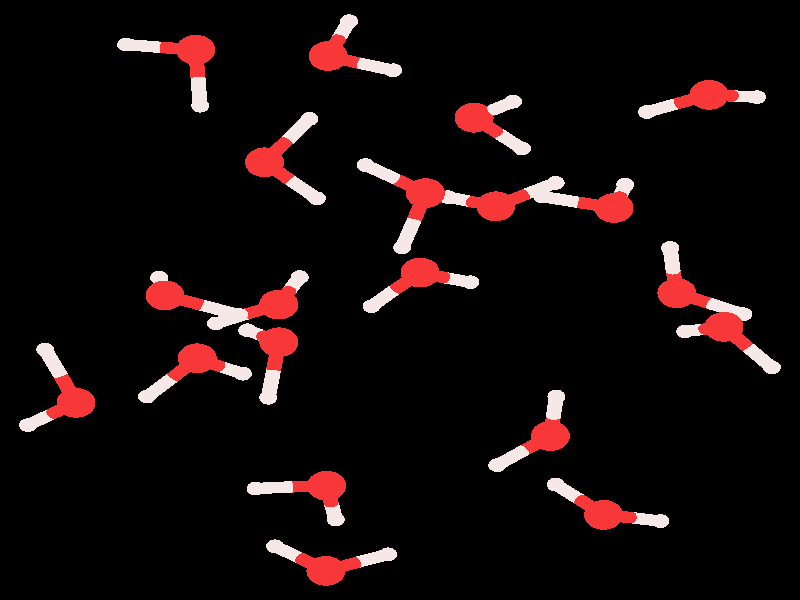 #include "colors.inc"
#include "finish.inc"

global_settings {assumed_gamma 1 max_trace_level 6}
background {color White transmit 1.0}
camera {orthographic angle 0
  right -10.69*x up 10.50*y
  direction 50.00*z
  location <0,0,50.00> look_at <0,0,0>}


light_source {<  2.00,   3.00,  40.00> color White
  area_light <0.70, 0, 0>, <0, 0.70, 0>, 3, 3
  adaptive 1 jitter}
// no fog
#declare simple = finish {phong 0.7}
#declare pale = finish {ambient 0.5 diffuse 0.85 roughness 0.001 specular 0.200 }
#declare intermediate = finish {ambient 0.3 diffuse 0.6 specular 0.1 roughness 0.04}
#declare vmd = finish {ambient 0.0 diffuse 0.65 phong 0.1 phong_size 40.0 specular 0.5 }
#declare jmol = finish {ambient 0.2 diffuse 0.6 specular 1 roughness 0.001 metallic}
#declare ase2 = finish {ambient 0.05 brilliance 3 diffuse 0.6 metallic specular 0.7 roughness 0.04 reflection 0.15}
#declare ase3 = finish {ambient 0.15 brilliance 2 diffuse 0.6 metallic specular 1.0 roughness 0.001 reflection 0.0}
#declare glass = finish {ambient 0.05 diffuse 0.3 specular 1.0 roughness 0.001}
#declare glass2 = finish {ambient 0.01 diffuse 0.3 specular 1.0 reflection 0.25 roughness 0.001}
#declare Rcell = 0.050;
#declare Rbond = 0.100;

#macro atom(LOC, R, COL, TRANS, FIN)
  sphere{LOC, R texture{pigment{color COL transmit TRANS} finish{FIN}}}
#end
#macro constrain(LOC, R, COL, TRANS FIN)
union{torus{R, Rcell rotate 45*z texture{pigment{color COL transmit TRANS} finish{FIN}}}
     torus{R, Rcell rotate -45*z texture{pigment{color COL transmit TRANS} finish{FIN}}}
     translate LOC}
#end

// no cell vertices
atom(<  0.27,   0.48,  -4.67>, 0.26, rgb <0.94, 0.04, 0.04>, 0.0, jmol) // #0
atom(<  0.94,   0.31,  -5.28>, 0.12, rgb <0.91, 0.81, 0.79>, 0.0, jmol) // #1
atom(< -0.38,  -0.11,  -5.10>, 0.12, rgb <0.91, 0.81, 0.79>, 0.0, jmol) // #2
atom(< -4.33,  -1.80,  -6.54>, 0.26, rgb <0.94, 0.04, 0.04>, 0.0, jmol) // #3
atom(< -4.97,  -2.19,  -7.20>, 0.12, rgb <0.91, 0.81, 0.79>, 0.0, jmol) // #4
atom(< -4.74,  -0.87,  -6.43>, 0.12, rgb <0.91, 0.81, 0.79>, 0.0, jmol) // #5
atom(<  2.01,  -2.38,  -9.33>, 0.26, rgb <0.94, 0.04, 0.04>, 0.0, jmol) // #6
atom(<  2.09,  -1.69,  -8.68>, 0.12, rgb <0.91, 0.81, 0.79>, 0.0, jmol) // #7
atom(<  1.30,  -2.89,  -8.91>, 0.12, rgb <0.91, 0.81, 0.79>, 0.0, jmol) // #8
atom(<  2.86,   1.61,  -0.08>, 0.26, rgb <0.94, 0.04, 0.04>, 0.0, jmol) // #9
atom(<  1.90,   1.81,  -0.07>, 0.12, rgb <0.91, 0.81, 0.79>, 0.0, jmol) // #10
atom(<  3.01,   2.02,  -0.97>, 0.12, rgb <0.91, 0.81, 0.79>, 0.0, jmol) // #11
atom(< -3.14,   0.08,   0.00>, 0.26, rgb <0.94, 0.04, 0.04>, 0.0, jmol) // #12
atom(< -3.22,   0.39,  -0.93>, 0.12, rgb <0.91, 0.81, 0.79>, 0.0, jmol) // #13
atom(< -2.15,  -0.26,  -0.11>, 0.12, rgb <0.91, 0.81, 0.79>, 0.0, jmol) // #14
atom(<  0.34,   1.87,  -0.87>, 0.26, rgb <0.94, 0.04, 0.04>, 0.0, jmol) // #15
atom(<  0.03,   0.92,  -0.72>, 0.12, rgb <0.91, 0.81, 0.79>, 0.0, jmol) // #16
atom(< -0.46,   2.36,  -0.41>, 0.12, rgb <0.91, 0.81, 0.79>, 0.0, jmol) // #17
atom(<  0.99,   3.19,  -6.44>, 0.26, rgb <0.94, 0.04, 0.04>, 0.0, jmol) // #18
atom(<  1.63,   2.65,  -6.86>, 0.12, rgb <0.91, 0.81, 0.79>, 0.0, jmol) // #19
atom(<  1.51,   3.47,  -5.64>, 0.12, rgb <0.91, 0.81, 0.79>, 0.0, jmol) // #20
atom(< -2.71,  -1.02,  -3.21>, 0.26, rgb <0.94, 0.04, 0.04>, 0.0, jmol) // #21
atom(< -3.38,  -1.69,  -3.38>, 0.12, rgb <0.91, 0.81, 0.79>, 0.0, jmol) // #22
atom(< -2.10,  -1.29,  -3.89>, 0.12, rgb <0.91, 0.81, 0.79>, 0.0, jmol) // #23
atom(<  1.28,   1.64,  -9.37>, 0.26, rgb <0.94, 0.04, 0.04>, 0.0, jmol) // #24
atom(<  2.08,   2.05,  -9.75>, 0.12, rgb <0.91, 0.81, 0.79>, 0.0, jmol) // #25
atom(<  0.64,   1.80, -10.13>, 0.12, rgb <0.91, 0.81, 0.79>, 0.0, jmol) // #26
atom(< -1.62,  -0.08,  -9.12>, 0.26, rgb <0.94, 0.04, 0.04>, 0.0, jmol) // #27
atom(< -1.34,   0.40,  -9.89>, 0.12, rgb <0.91, 0.81, 0.79>, 0.0, jmol) // #28
atom(< -2.46,  -0.41,  -9.43>, 0.12, rgb <0.91, 0.81, 0.79>, 0.0, jmol) // #29
atom(< -1.62,  -0.74,  -6.21>, 0.26, rgb <0.94, 0.04, 0.04>, 0.0, jmol) // #30
atom(< -2.04,  -0.53,  -7.08>, 0.12, rgb <0.91, 0.81, 0.79>, 0.0, jmol) // #31
atom(< -1.76,  -1.71,  -6.18>, 0.12, rgb <0.91, 0.81, 0.79>, 0.0, jmol) // #32
atom(< -0.98,  -3.25,  -1.36>, 0.26, rgb <0.94, 0.04, 0.04>, 0.0, jmol) // #33
atom(< -0.86,  -3.84,  -2.10>, 0.12, rgb <0.91, 0.81, 0.79>, 0.0, jmol) // #34
atom(< -1.93,  -3.30,  -1.13>, 0.12, rgb <0.91, 0.81, 0.79>, 0.0, jmol) // #35
atom(< -0.96,   4.27,  -8.03>, 0.26, rgb <0.94, 0.04, 0.04>, 0.0, jmol) // #36
atom(< -0.68,   4.88,  -8.74>, 0.12, rgb <0.91, 0.81, 0.79>, 0.0, jmol) // #37
atom(< -0.09,   4.02,  -7.63>, 0.12, rgb <0.91, 0.81, 0.79>, 0.0, jmol) // #38
atom(<  3.70,   0.12,  -9.42>, 0.26, rgb <0.94, 0.04, 0.04>, 0.0, jmol) // #39
atom(<  4.59,  -0.25,  -9.08>, 0.12, rgb <0.91, 0.81, 0.79>, 0.0, jmol) // #40
atom(<  3.61,   0.91,  -8.77>, 0.12, rgb <0.91, 0.81, 0.79>, 0.0, jmol) // #41
atom(< -2.73,   4.38,  -2.52>, 0.26, rgb <0.94, 0.04, 0.04>, 0.0, jmol) // #42
atom(< -2.67,   3.40,  -2.42>, 0.12, rgb <0.91, 0.81, 0.79>, 0.0, jmol) // #43
atom(< -3.66,   4.47,  -2.72>, 0.12, rgb <0.91, 0.81, 0.79>, 0.0, jmol) // #44
atom(< -0.99,  -4.74,  -3.81>, 0.26, rgb <0.94, 0.04, 0.04>, 0.0, jmol) // #45
atom(< -1.67,  -4.31,  -4.37>, 0.12, rgb <0.91, 0.81, 0.79>, 0.0, jmol) // #46
atom(< -0.16,  -4.45,  -4.24>, 0.12, rgb <0.91, 0.81, 0.79>, 0.0, jmol) // #47
atom(<  4.13,   3.59,  -2.18>, 0.26, rgb <0.94, 0.04, 0.04>, 0.0, jmol) // #48
atom(<  3.30,   3.29,  -2.61>, 0.12, rgb <0.91, 0.81, 0.79>, 0.0, jmol) // #49
atom(<  4.77,   3.55,  -2.93>, 0.12, rgb <0.91, 0.81, 0.79>, 0.0, jmol) // #50
atom(<  4.33,  -0.47,  -3.92>, 0.26, rgb <0.94, 0.04, 0.04>, 0.0, jmol) // #51
atom(<  3.81,  -0.55,  -4.71>, 0.12, rgb <0.91, 0.81, 0.79>, 0.0, jmol) // #52
atom(<  4.97,  -1.18,  -3.94>, 0.12, rgb <0.91, 0.81, 0.79>, 0.0, jmol) // #53
atom(<  2.72,  -3.76,  -1.38>, 0.26, rgb <0.94, 0.04, 0.04>, 0.0, jmol) // #54
atom(<  3.48,  -3.87,  -1.99>, 0.12, rgb <0.91, 0.81, 0.79>, 0.0, jmol) // #55
atom(<  2.08,  -3.23,  -1.85>, 0.12, rgb <0.91, 0.81, 0.79>, 0.0, jmol) // #56
atom(< -1.81,   2.41,  -5.28>, 0.26, rgb <0.94, 0.04, 0.04>, 0.0, jmol) // #57
atom(< -1.21,   3.17,  -5.59>, 0.12, rgb <0.91, 0.81, 0.79>, 0.0, jmol) // #58
atom(< -1.11,   1.78,  -5.08>, 0.12, rgb <0.91, 0.81, 0.79>, 0.0, jmol) // #59
cylinder {<  0.27,   0.48,  -4.67>, < -0.06,   0.19,  -4.88>, Rbond texture{pigment {color rgb <0.94, 0.04, 0.04> transmit 0.0} finish{jmol}}}
cylinder {< -0.38,  -0.11,  -5.10>, < -0.06,   0.19,  -4.88>, Rbond texture{pigment {color rgb <0.91, 0.81, 0.79> transmit 0.0} finish{jmol}}}
cylinder {<  0.27,   0.48,  -4.67>, <  0.60,   0.39,  -4.97>, Rbond texture{pigment {color rgb <0.94, 0.04, 0.04> transmit 0.0} finish{jmol}}}
cylinder {<  0.94,   0.31,  -5.28>, <  0.60,   0.39,  -4.97>, Rbond texture{pigment {color rgb <0.91, 0.81, 0.79> transmit 0.0} finish{jmol}}}
cylinder {< -4.33,  -1.80,  -6.54>, < -4.65,  -1.99,  -6.87>, Rbond texture{pigment {color rgb <0.94, 0.04, 0.04> transmit 0.0} finish{jmol}}}
cylinder {< -4.97,  -2.19,  -7.20>, < -4.65,  -1.99,  -6.87>, Rbond texture{pigment {color rgb <0.91, 0.81, 0.79> transmit 0.0} finish{jmol}}}
cylinder {< -4.33,  -1.80,  -6.54>, < -4.53,  -1.33,  -6.48>, Rbond texture{pigment {color rgb <0.94, 0.04, 0.04> transmit 0.0} finish{jmol}}}
cylinder {< -4.74,  -0.87,  -6.43>, < -4.53,  -1.33,  -6.48>, Rbond texture{pigment {color rgb <0.91, 0.81, 0.79> transmit 0.0} finish{jmol}}}
cylinder {<  2.01,  -2.38,  -9.33>, <  1.66,  -2.63,  -9.12>, Rbond texture{pigment {color rgb <0.94, 0.04, 0.04> transmit 0.0} finish{jmol}}}
cylinder {<  1.30,  -2.89,  -8.91>, <  1.66,  -2.63,  -9.12>, Rbond texture{pigment {color rgb <0.91, 0.81, 0.79> transmit 0.0} finish{jmol}}}
cylinder {<  2.01,  -2.38,  -9.33>, <  2.05,  -2.03,  -9.00>, Rbond texture{pigment {color rgb <0.94, 0.04, 0.04> transmit 0.0} finish{jmol}}}
cylinder {<  2.09,  -1.69,  -8.68>, <  2.05,  -2.03,  -9.00>, Rbond texture{pigment {color rgb <0.91, 0.81, 0.79> transmit 0.0} finish{jmol}}}
cylinder {<  2.86,   1.61,  -0.08>, <  2.38,   1.71,  -0.07>, Rbond texture{pigment {color rgb <0.94, 0.04, 0.04> transmit 0.0} finish{jmol}}}
cylinder {<  1.90,   1.81,  -0.07>, <  2.38,   1.71,  -0.07>, Rbond texture{pigment {color rgb <0.91, 0.81, 0.79> transmit 0.0} finish{jmol}}}
cylinder {<  2.86,   1.61,  -0.08>, <  2.94,   1.81,  -0.52>, Rbond texture{pigment {color rgb <0.94, 0.04, 0.04> transmit 0.0} finish{jmol}}}
cylinder {<  3.01,   2.02,  -0.97>, <  2.94,   1.81,  -0.52>, Rbond texture{pigment {color rgb <0.91, 0.81, 0.79> transmit 0.0} finish{jmol}}}
cylinder {< -3.14,   0.08,   0.00>, < -2.65,  -0.09,  -0.06>, Rbond texture{pigment {color rgb <0.94, 0.04, 0.04> transmit 0.0} finish{jmol}}}
cylinder {< -2.15,  -0.26,  -0.11>, < -2.65,  -0.09,  -0.06>, Rbond texture{pigment {color rgb <0.91, 0.81, 0.79> transmit 0.0} finish{jmol}}}
cylinder {< -3.14,   0.08,   0.00>, < -3.18,   0.23,  -0.46>, Rbond texture{pigment {color rgb <0.94, 0.04, 0.04> transmit 0.0} finish{jmol}}}
cylinder {< -3.22,   0.39,  -0.93>, < -3.18,   0.23,  -0.46>, Rbond texture{pigment {color rgb <0.91, 0.81, 0.79> transmit 0.0} finish{jmol}}}
cylinder {<  0.34,   1.87,  -0.87>, <  0.19,   1.40,  -0.80>, Rbond texture{pigment {color rgb <0.94, 0.04, 0.04> transmit 0.0} finish{jmol}}}
cylinder {<  0.03,   0.92,  -0.72>, <  0.19,   1.40,  -0.80>, Rbond texture{pigment {color rgb <0.91, 0.81, 0.79> transmit 0.0} finish{jmol}}}
cylinder {<  0.34,   1.87,  -0.87>, < -0.06,   2.12,  -0.64>, Rbond texture{pigment {color rgb <0.94, 0.04, 0.04> transmit 0.0} finish{jmol}}}
cylinder {< -0.46,   2.36,  -0.41>, < -0.06,   2.12,  -0.64>, Rbond texture{pigment {color rgb <0.91, 0.81, 0.79> transmit 0.0} finish{jmol}}}
cylinder {<  0.99,   3.19,  -6.44>, <  1.31,   2.92,  -6.65>, Rbond texture{pigment {color rgb <0.94, 0.04, 0.04> transmit 0.0} finish{jmol}}}
cylinder {<  1.63,   2.65,  -6.86>, <  1.31,   2.92,  -6.65>, Rbond texture{pigment {color rgb <0.91, 0.81, 0.79> transmit 0.0} finish{jmol}}}
cylinder {<  0.99,   3.19,  -6.44>, <  1.25,   3.33,  -6.04>, Rbond texture{pigment {color rgb <0.94, 0.04, 0.04> transmit 0.0} finish{jmol}}}
cylinder {<  1.51,   3.47,  -5.64>, <  1.25,   3.33,  -6.04>, Rbond texture{pigment {color rgb <0.91, 0.81, 0.79> transmit 0.0} finish{jmol}}}
cylinder {< -2.71,  -1.02,  -3.21>, < -3.04,  -1.36,  -3.29>, Rbond texture{pigment {color rgb <0.94, 0.04, 0.04> transmit 0.0} finish{jmol}}}
cylinder {< -3.38,  -1.69,  -3.38>, < -3.04,  -1.36,  -3.29>, Rbond texture{pigment {color rgb <0.91, 0.81, 0.79> transmit 0.0} finish{jmol}}}
cylinder {< -2.71,  -1.02,  -3.21>, < -2.41,  -1.16,  -3.55>, Rbond texture{pigment {color rgb <0.94, 0.04, 0.04> transmit 0.0} finish{jmol}}}
cylinder {< -2.10,  -1.29,  -3.89>, < -2.41,  -1.16,  -3.55>, Rbond texture{pigment {color rgb <0.91, 0.81, 0.79> transmit 0.0} finish{jmol}}}
cylinder {<  1.28,   1.64,  -9.37>, <  0.96,   1.72,  -9.75>, Rbond texture{pigment {color rgb <0.94, 0.04, 0.04> transmit 0.0} finish{jmol}}}
cylinder {<  0.64,   1.80, -10.13>, <  0.96,   1.72,  -9.75>, Rbond texture{pigment {color rgb <0.91, 0.81, 0.79> transmit 0.0} finish{jmol}}}
cylinder {<  1.28,   1.64,  -9.37>, <  1.68,   1.85,  -9.56>, Rbond texture{pigment {color rgb <0.94, 0.04, 0.04> transmit 0.0} finish{jmol}}}
cylinder {<  2.08,   2.05,  -9.75>, <  1.68,   1.85,  -9.56>, Rbond texture{pigment {color rgb <0.91, 0.81, 0.79> transmit 0.0} finish{jmol}}}
cylinder {< -1.62,  -0.08,  -9.12>, < -2.04,  -0.24,  -9.27>, Rbond texture{pigment {color rgb <0.94, 0.04, 0.04> transmit 0.0} finish{jmol}}}
cylinder {< -2.46,  -0.41,  -9.43>, < -2.04,  -0.24,  -9.27>, Rbond texture{pigment {color rgb <0.91, 0.81, 0.79> transmit 0.0} finish{jmol}}}
cylinder {< -1.62,  -0.08,  -9.12>, < -1.48,   0.16,  -9.50>, Rbond texture{pigment {color rgb <0.94, 0.04, 0.04> transmit 0.0} finish{jmol}}}
cylinder {< -1.34,   0.40,  -9.89>, < -1.48,   0.16,  -9.50>, Rbond texture{pigment {color rgb <0.91, 0.81, 0.79> transmit 0.0} finish{jmol}}}
cylinder {< -1.62,  -0.74,  -6.21>, < -1.83,  -0.63,  -6.65>, Rbond texture{pigment {color rgb <0.94, 0.04, 0.04> transmit 0.0} finish{jmol}}}
cylinder {< -2.04,  -0.53,  -7.08>, < -1.83,  -0.63,  -6.65>, Rbond texture{pigment {color rgb <0.91, 0.81, 0.79> transmit 0.0} finish{jmol}}}
cylinder {< -1.62,  -0.74,  -6.21>, < -1.69,  -1.23,  -6.20>, Rbond texture{pigment {color rgb <0.94, 0.04, 0.04> transmit 0.0} finish{jmol}}}
cylinder {< -1.76,  -1.71,  -6.18>, < -1.69,  -1.23,  -6.20>, Rbond texture{pigment {color rgb <0.91, 0.81, 0.79> transmit 0.0} finish{jmol}}}
cylinder {< -0.98,  -3.25,  -1.36>, < -0.92,  -3.55,  -1.73>, Rbond texture{pigment {color rgb <0.94, 0.04, 0.04> transmit 0.0} finish{jmol}}}
cylinder {< -0.86,  -3.84,  -2.10>, < -0.92,  -3.55,  -1.73>, Rbond texture{pigment {color rgb <0.91, 0.81, 0.79> transmit 0.0} finish{jmol}}}
cylinder {< -0.98,  -3.25,  -1.36>, < -1.45,  -3.27,  -1.24>, Rbond texture{pigment {color rgb <0.94, 0.04, 0.04> transmit 0.0} finish{jmol}}}
cylinder {< -1.93,  -3.30,  -1.13>, < -1.45,  -3.27,  -1.24>, Rbond texture{pigment {color rgb <0.91, 0.81, 0.79> transmit 0.0} finish{jmol}}}
cylinder {< -0.96,   4.27,  -8.03>, < -0.82,   4.57,  -8.38>, Rbond texture{pigment {color rgb <0.94, 0.04, 0.04> transmit 0.0} finish{jmol}}}
cylinder {< -0.68,   4.88,  -8.74>, < -0.82,   4.57,  -8.38>, Rbond texture{pigment {color rgb <0.91, 0.81, 0.79> transmit 0.0} finish{jmol}}}
cylinder {< -0.96,   4.27,  -8.03>, < -0.53,   4.14,  -7.83>, Rbond texture{pigment {color rgb <0.94, 0.04, 0.04> transmit 0.0} finish{jmol}}}
cylinder {< -0.09,   4.02,  -7.63>, < -0.53,   4.14,  -7.83>, Rbond texture{pigment {color rgb <0.91, 0.81, 0.79> transmit 0.0} finish{jmol}}}
cylinder {<  3.70,   0.12,  -9.42>, <  3.65,   0.51,  -9.10>, Rbond texture{pigment {color rgb <0.94, 0.04, 0.04> transmit 0.0} finish{jmol}}}
cylinder {<  3.61,   0.91,  -8.77>, <  3.65,   0.51,  -9.10>, Rbond texture{pigment {color rgb <0.91, 0.81, 0.79> transmit 0.0} finish{jmol}}}
cylinder {<  3.70,   0.12,  -9.42>, <  4.14,  -0.06,  -9.25>, Rbond texture{pigment {color rgb <0.94, 0.04, 0.04> transmit 0.0} finish{jmol}}}
cylinder {<  4.59,  -0.25,  -9.08>, <  4.14,  -0.06,  -9.25>, Rbond texture{pigment {color rgb <0.91, 0.81, 0.79> transmit 0.0} finish{jmol}}}
cylinder {< -2.73,   4.38,  -2.52>, < -2.70,   3.89,  -2.47>, Rbond texture{pigment {color rgb <0.94, 0.04, 0.04> transmit 0.0} finish{jmol}}}
cylinder {< -2.67,   3.40,  -2.42>, < -2.70,   3.89,  -2.47>, Rbond texture{pigment {color rgb <0.91, 0.81, 0.79> transmit 0.0} finish{jmol}}}
cylinder {< -2.73,   4.38,  -2.52>, < -3.19,   4.42,  -2.62>, Rbond texture{pigment {color rgb <0.94, 0.04, 0.04> transmit 0.0} finish{jmol}}}
cylinder {< -3.66,   4.47,  -2.72>, < -3.19,   4.42,  -2.62>, Rbond texture{pigment {color rgb <0.91, 0.81, 0.79> transmit 0.0} finish{jmol}}}
cylinder {< -0.99,  -4.74,  -3.81>, < -1.33,  -4.52,  -4.09>, Rbond texture{pigment {color rgb <0.94, 0.04, 0.04> transmit 0.0} finish{jmol}}}
cylinder {< -1.67,  -4.31,  -4.37>, < -1.33,  -4.52,  -4.09>, Rbond texture{pigment {color rgb <0.91, 0.81, 0.79> transmit 0.0} finish{jmol}}}
cylinder {< -0.99,  -4.74,  -3.81>, < -0.57,  -4.59,  -4.03>, Rbond texture{pigment {color rgb <0.94, 0.04, 0.04> transmit 0.0} finish{jmol}}}
cylinder {< -0.16,  -4.45,  -4.24>, < -0.57,  -4.59,  -4.03>, Rbond texture{pigment {color rgb <0.91, 0.81, 0.79> transmit 0.0} finish{jmol}}}
cylinder {<  4.13,   3.59,  -2.18>, <  4.45,   3.57,  -2.56>, Rbond texture{pigment {color rgb <0.94, 0.04, 0.04> transmit 0.0} finish{jmol}}}
cylinder {<  4.77,   3.55,  -2.93>, <  4.45,   3.57,  -2.56>, Rbond texture{pigment {color rgb <0.91, 0.81, 0.79> transmit 0.0} finish{jmol}}}
cylinder {<  4.13,   3.59,  -2.18>, <  3.71,   3.44,  -2.40>, Rbond texture{pigment {color rgb <0.94, 0.04, 0.04> transmit 0.0} finish{jmol}}}
cylinder {<  3.30,   3.29,  -2.61>, <  3.71,   3.44,  -2.40>, Rbond texture{pigment {color rgb <0.91, 0.81, 0.79> transmit 0.0} finish{jmol}}}
cylinder {<  4.33,  -0.47,  -3.92>, <  4.07,  -0.51,  -4.32>, Rbond texture{pigment {color rgb <0.94, 0.04, 0.04> transmit 0.0} finish{jmol}}}
cylinder {<  3.81,  -0.55,  -4.71>, <  4.07,  -0.51,  -4.32>, Rbond texture{pigment {color rgb <0.91, 0.81, 0.79> transmit 0.0} finish{jmol}}}
cylinder {<  4.33,  -0.47,  -3.92>, <  4.65,  -0.83,  -3.93>, Rbond texture{pigment {color rgb <0.94, 0.04, 0.04> transmit 0.0} finish{jmol}}}
cylinder {<  4.97,  -1.18,  -3.94>, <  4.65,  -0.83,  -3.93>, Rbond texture{pigment {color rgb <0.91, 0.81, 0.79> transmit 0.0} finish{jmol}}}
cylinder {<  2.72,  -3.76,  -1.38>, <  2.40,  -3.49,  -1.61>, Rbond texture{pigment {color rgb <0.94, 0.04, 0.04> transmit 0.0} finish{jmol}}}
cylinder {<  2.08,  -3.23,  -1.85>, <  2.40,  -3.49,  -1.61>, Rbond texture{pigment {color rgb <0.91, 0.81, 0.79> transmit 0.0} finish{jmol}}}
cylinder {<  2.72,  -3.76,  -1.38>, <  3.10,  -3.81,  -1.68>, Rbond texture{pigment {color rgb <0.94, 0.04, 0.04> transmit 0.0} finish{jmol}}}
cylinder {<  3.48,  -3.87,  -1.99>, <  3.10,  -3.81,  -1.68>, Rbond texture{pigment {color rgb <0.91, 0.81, 0.79> transmit 0.0} finish{jmol}}}
cylinder {< -1.81,   2.41,  -5.28>, < -1.46,   2.09,  -5.18>, Rbond texture{pigment {color rgb <0.94, 0.04, 0.04> transmit 0.0} finish{jmol}}}
cylinder {< -1.11,   1.78,  -5.08>, < -1.46,   2.09,  -5.18>, Rbond texture{pigment {color rgb <0.91, 0.81, 0.79> transmit 0.0} finish{jmol}}}
cylinder {< -1.81,   2.41,  -5.28>, < -1.51,   2.79,  -5.43>, Rbond texture{pigment {color rgb <0.94, 0.04, 0.04> transmit 0.0} finish{jmol}}}
cylinder {< -1.21,   3.17,  -5.59>, < -1.51,   2.79,  -5.43>, Rbond texture{pigment {color rgb <0.91, 0.81, 0.79> transmit 0.0} finish{jmol}}}
// no constraints
